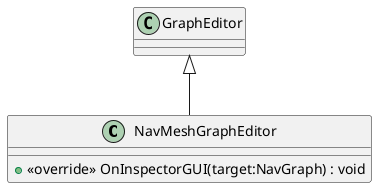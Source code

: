 @startuml
class NavMeshGraphEditor {
    + <<override>> OnInspectorGUI(target:NavGraph) : void
}
GraphEditor <|-- NavMeshGraphEditor
@enduml
